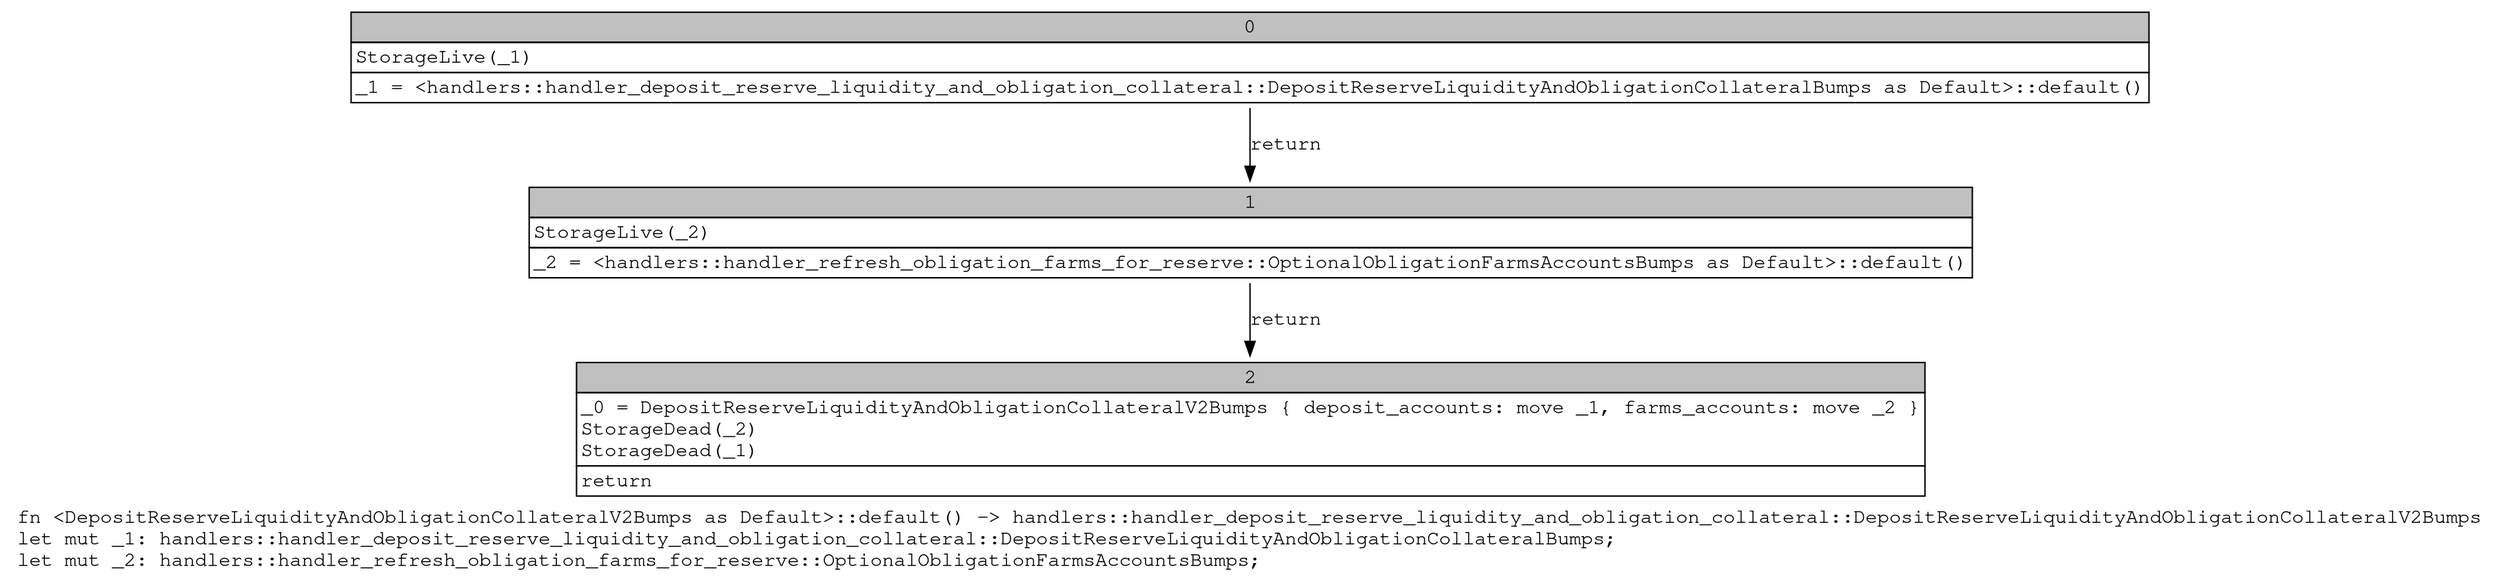 digraph Mir_0_3520 {
    graph [fontname="Courier, monospace"];
    node [fontname="Courier, monospace"];
    edge [fontname="Courier, monospace"];
    label=<fn &lt;DepositReserveLiquidityAndObligationCollateralV2Bumps as Default&gt;::default() -&gt; handlers::handler_deposit_reserve_liquidity_and_obligation_collateral::DepositReserveLiquidityAndObligationCollateralV2Bumps<br align="left"/>let mut _1: handlers::handler_deposit_reserve_liquidity_and_obligation_collateral::DepositReserveLiquidityAndObligationCollateralBumps;<br align="left"/>let mut _2: handlers::handler_refresh_obligation_farms_for_reserve::OptionalObligationFarmsAccountsBumps;<br align="left"/>>;
    bb0__0_3520 [shape="none", label=<<table border="0" cellborder="1" cellspacing="0"><tr><td bgcolor="gray" align="center" colspan="1">0</td></tr><tr><td align="left" balign="left">StorageLive(_1)<br/></td></tr><tr><td align="left">_1 = &lt;handlers::handler_deposit_reserve_liquidity_and_obligation_collateral::DepositReserveLiquidityAndObligationCollateralBumps as Default&gt;::default()</td></tr></table>>];
    bb1__0_3520 [shape="none", label=<<table border="0" cellborder="1" cellspacing="0"><tr><td bgcolor="gray" align="center" colspan="1">1</td></tr><tr><td align="left" balign="left">StorageLive(_2)<br/></td></tr><tr><td align="left">_2 = &lt;handlers::handler_refresh_obligation_farms_for_reserve::OptionalObligationFarmsAccountsBumps as Default&gt;::default()</td></tr></table>>];
    bb2__0_3520 [shape="none", label=<<table border="0" cellborder="1" cellspacing="0"><tr><td bgcolor="gray" align="center" colspan="1">2</td></tr><tr><td align="left" balign="left">_0 = DepositReserveLiquidityAndObligationCollateralV2Bumps { deposit_accounts: move _1, farms_accounts: move _2 }<br/>StorageDead(_2)<br/>StorageDead(_1)<br/></td></tr><tr><td align="left">return</td></tr></table>>];
    bb0__0_3520 -> bb1__0_3520 [label="return"];
    bb1__0_3520 -> bb2__0_3520 [label="return"];
}
